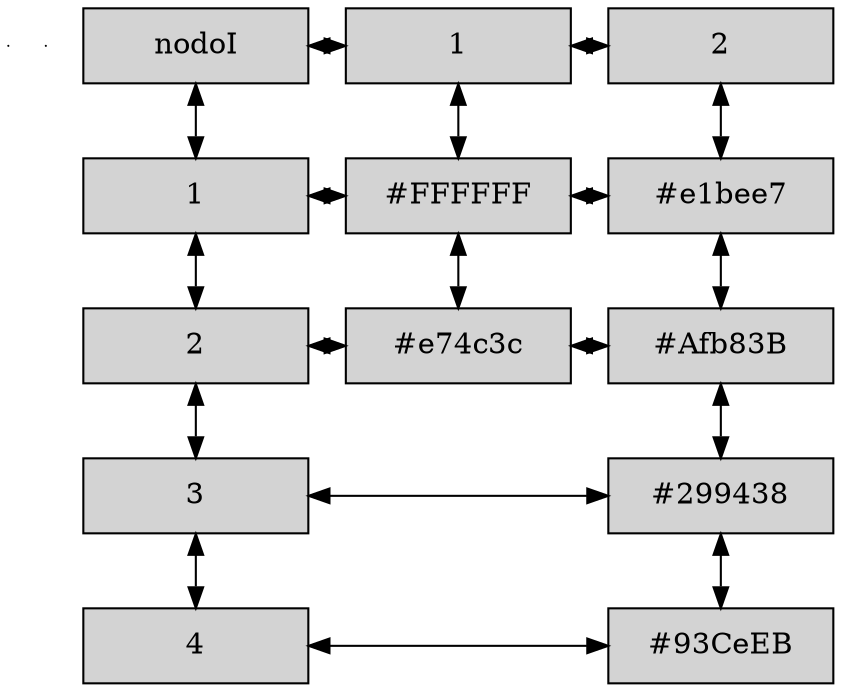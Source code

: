 digraph matriz {
node [shape = box]
edge [dir = both]
e0[ shape = point, width = 0 ];
e1[ shape = point, width = 0 ];
subgraph cluster_1 {
nodo0o0 [ label ="nodoI", width = 1.5, style = filled, group = 1 ];
nodo0o1 [ label ="1", width = 1.5, style = filled, group = 1 ];
nodo0o2 [ label ="2", width = 1.5, style = filled, group = 1 ];
nodo0o3 [ label ="3", width = 1.5, style = filled, group = 1 ];
nodo0o4 [ label ="4", width = 1.5, style = filled, group = 1 ];
color="White";
}
subgraph cluster_2 {
nodo1o0 [ label ="1", width = 1.5, style = filled, group = 2 ];
nodo1o1 [ label ="#FFFFFF", width = 1.5, style = filled, group = 2 ];
nodo1o2 [ label ="#e74c3c", width = 1.5, style = filled, group = 2 ];
color="White";
}
subgraph cluster_3 {
nodo2o0 [ label ="2", width = 1.5, style = filled, group = 3 ];
nodo2o1 [ label ="#e1bee7", width = 1.5, style = filled, group = 3 ];
nodo2o2 [ label ="#Afb83B", width = 1.5, style = filled, group = 3 ];
nodo2o3 [ label ="#299438", width = 1.5, style = filled, group = 3 ];
nodo2o4 [ label ="#93CeEB", width = 1.5, style = filled, group = 3 ];
color="White";
}
nodo0o0->nodo0o1
nodo1o0->nodo1o1
nodo2o0->nodo2o1
rank = same { nodo0o0->nodo1o0->nodo2o0 };
nodo0o1->nodo0o2
nodo1o1->nodo1o2
nodo2o1->nodo2o2
rank = same { nodo0o1->nodo1o1->nodo2o1 };
nodo0o2->nodo0o3
nodo2o2->nodo2o3
rank = same { nodo0o2->nodo1o2->nodo2o2 };
nodo0o3->nodo0o4
nodo2o3->nodo2o4
rank = same { nodo0o3->nodo2o3 };
rank = same { nodo0o4->nodo2o4 };
}
